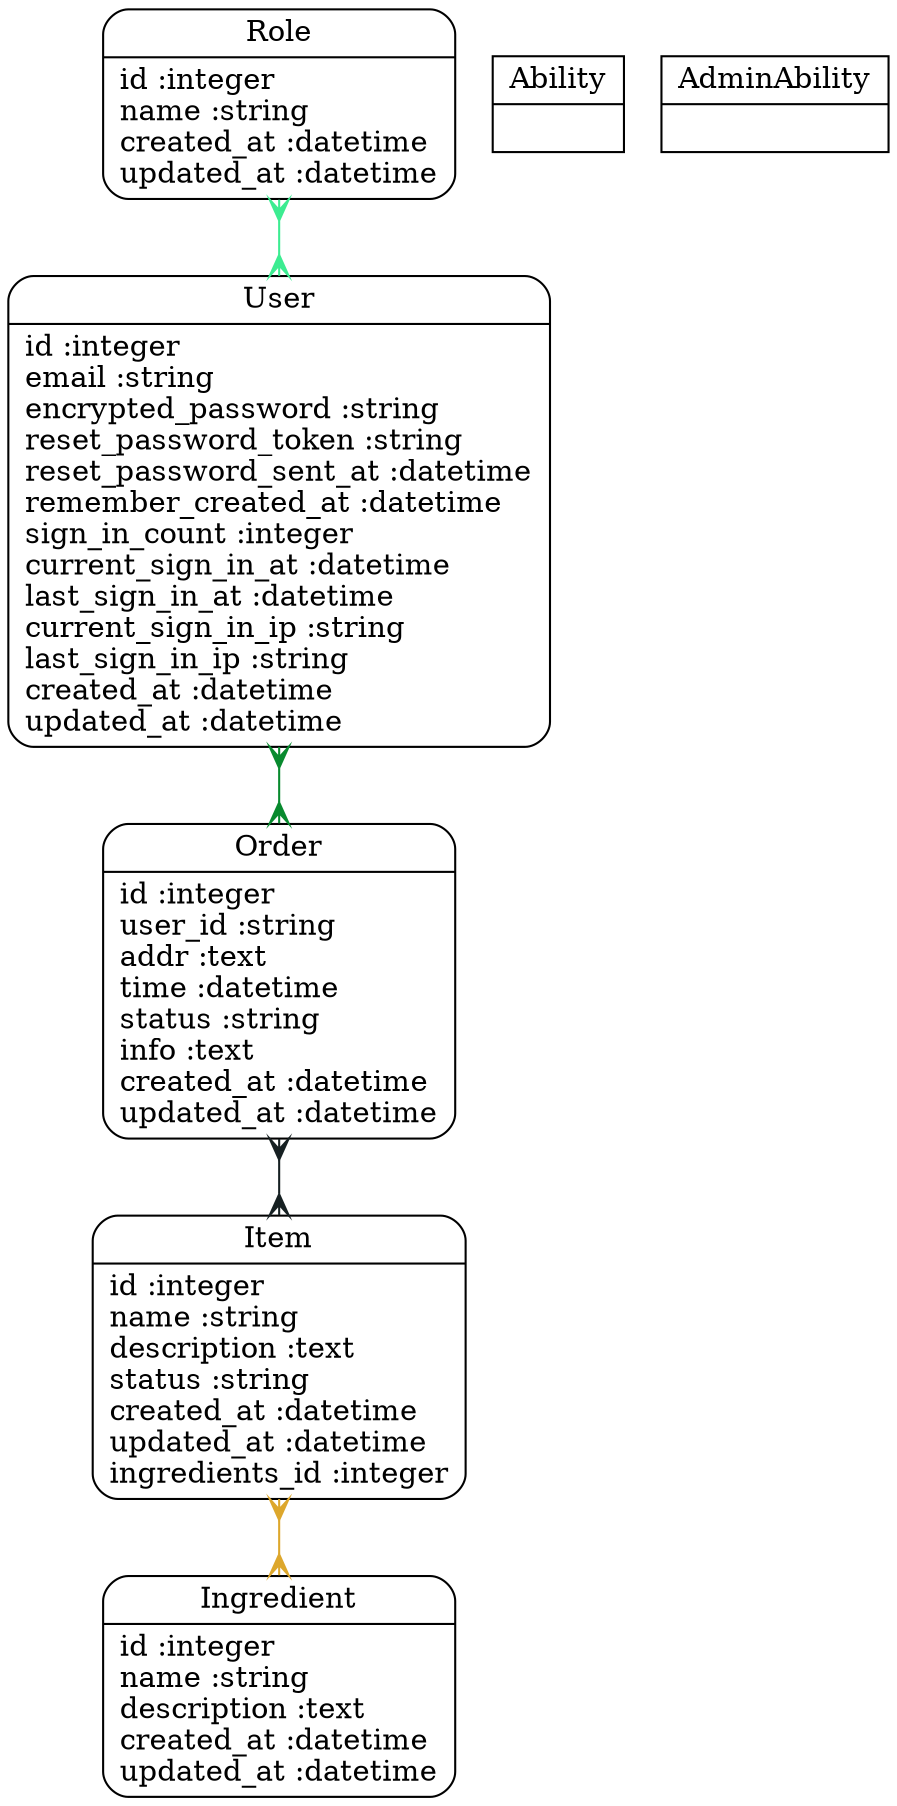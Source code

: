 digraph models_diagram {
	graph[overlap=false, splines=true]
	"Role" [shape=Mrecord, label="{Role|id :integer\lname :string\lcreated_at :datetime\lupdated_at :datetime\l}"]
	"Ability" [shape=record, label="{Ability|}"]
	"User" [shape=Mrecord, label="{User|id :integer\lemail :string\lencrypted_password :string\lreset_password_token :string\lreset_password_sent_at :datetime\lremember_created_at :datetime\lsign_in_count :integer\lcurrent_sign_in_at :datetime\llast_sign_in_at :datetime\lcurrent_sign_in_ip :string\llast_sign_in_ip :string\lcreated_at :datetime\lupdated_at :datetime\l}"]
	"Order" [shape=Mrecord, label="{Order|id :integer\luser_id :string\laddr :text\ltime :datetime\lstatus :string\linfo :text\lcreated_at :datetime\lupdated_at :datetime\l}"]
	"Item" [shape=Mrecord, label="{Item|id :integer\lname :string\ldescription :text\lstatus :string\lcreated_at :datetime\lupdated_at :datetime\lingredients_id :integer\l}"]
	"Ingredient" [shape=Mrecord, label="{Ingredient|id :integer\lname :string\ldescription :text\lcreated_at :datetime\lupdated_at :datetime\l}"]
	"AdminAbility" [shape=record, label="{AdminAbility|}"]
	"Role" -> "User" [arrowtail=crow, arrowhead=crow, dir=both color="#3CEC91"]
	"User" -> "Order" [arrowtail=crow, arrowhead=crow, dir=both color="#088A2E"]
	"Order" -> "Item" [arrowtail=crow, arrowhead=crow, dir=both color="#162022"]
	"Item" -> "Ingredient" [arrowtail=crow, arrowhead=crow, dir=both color="#DDA72C"]
}
